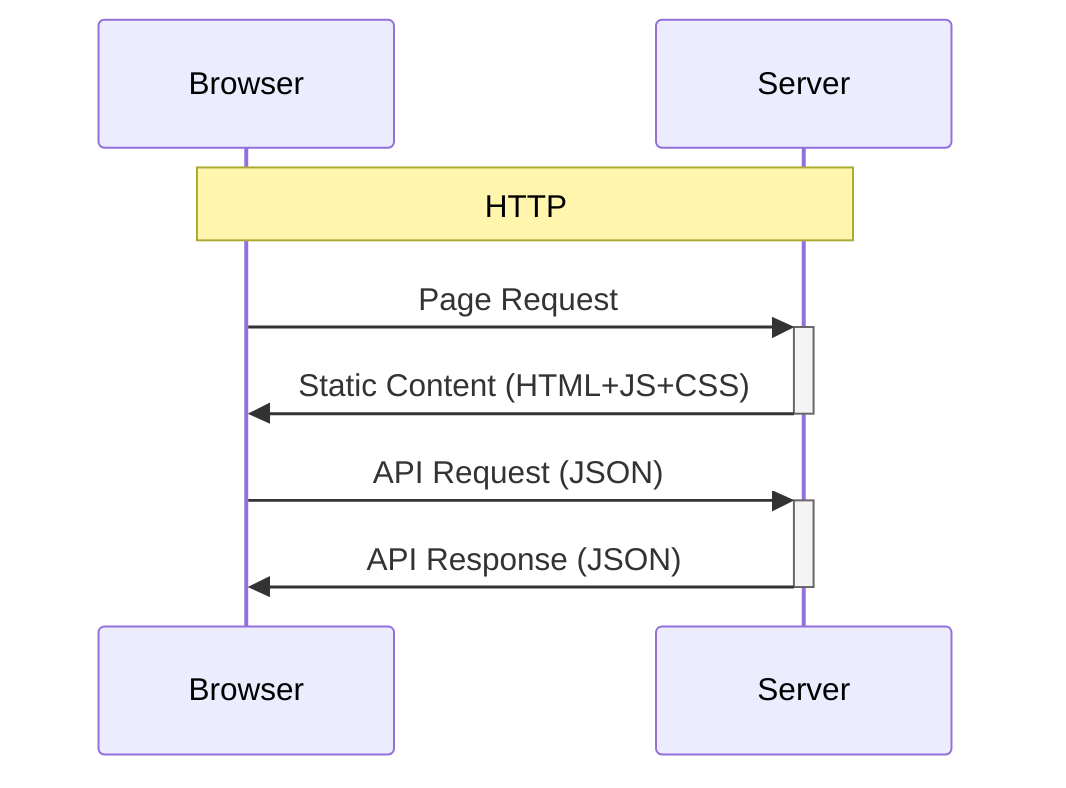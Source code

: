 sequenceDiagram
    participant Browser
    participant Server
    Note over Browser,Server: HTTP
    Browser->>+Server: Page Request
    Server->>-Browser: Static Content (HTML+JS+CSS)
    Browser->>+Server: API Request (JSON)
    Server->>-Browser: API Response (JSON)
